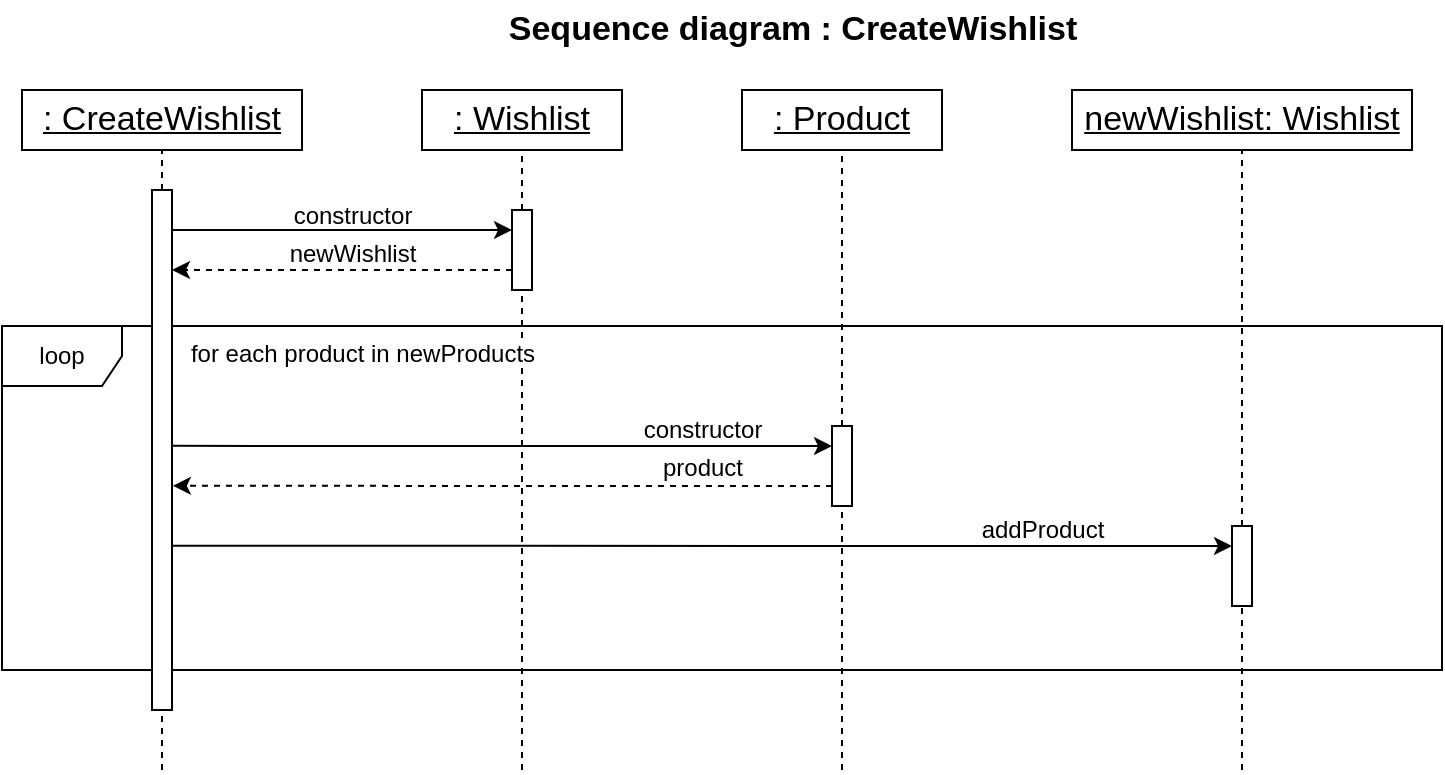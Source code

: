 <mxfile version="12.6.5" type="device"><diagram id="hV5IECr02ETRpGUqdiq2" name="Page-1"><mxGraphModel dx="865" dy="513" grid="1" gridSize="10" guides="1" tooltips="1" connect="1" arrows="1" fold="1" page="1" pageScale="1" pageWidth="850" pageHeight="1100" math="0" shadow="0"><root><mxCell id="0"/><mxCell id="1" parent="0"/><mxCell id="e9q23UqWF6z20_ZOdAPC-28" value="loop" style="shape=umlFrame;whiteSpace=wrap;html=1;labelBackgroundColor=#ffffff;align=center;" vertex="1" parent="1"><mxGeometry x="20" y="178" width="720" height="172" as="geometry"/></mxCell><mxCell id="oTX8N7la1JDYHNPZJ06J-2" value="Sequence diagram : CreateWishlist" style="text;html=1;align=center;verticalAlign=middle;resizable=0;points=[];autosize=1;fontStyle=1;fontSize=17;" parent="1" vertex="1"><mxGeometry x="265" y="15" width="300" height="30" as="geometry"/></mxCell><mxCell id="oTX8N7la1JDYHNPZJ06J-3" value=": CreateWishlist" style="rounded=0;whiteSpace=wrap;html=1;fontSize=17;fontStyle=4" parent="1" vertex="1"><mxGeometry x="30" y="60" width="140" height="30" as="geometry"/></mxCell><mxCell id="oTX8N7la1JDYHNPZJ06J-5" value="" style="endArrow=none;dashed=1;html=1;fontSize=17;entryX=0.5;entryY=1;entryDx=0;entryDy=0;" parent="1" source="oTX8N7la1JDYHNPZJ06J-6" target="oTX8N7la1JDYHNPZJ06J-3" edge="1"><mxGeometry width="50" height="50" relative="1" as="geometry"><mxPoint x="100" y="520" as="sourcePoint"/><mxPoint x="80" y="110" as="targetPoint"/></mxGeometry></mxCell><mxCell id="oTX8N7la1JDYHNPZJ06J-6" value="" style="rounded=0;whiteSpace=wrap;html=1;fontSize=17;" parent="1" vertex="1"><mxGeometry x="95" y="110" width="10" height="260" as="geometry"/></mxCell><mxCell id="oTX8N7la1JDYHNPZJ06J-7" value="" style="endArrow=none;dashed=1;html=1;fontSize=17;entryX=0.5;entryY=1;entryDx=0;entryDy=0;" parent="1" target="oTX8N7la1JDYHNPZJ06J-6" edge="1"><mxGeometry width="50" height="50" relative="1" as="geometry"><mxPoint x="100" y="400" as="sourcePoint"/><mxPoint x="100" y="90" as="targetPoint"/></mxGeometry></mxCell><mxCell id="oTX8N7la1JDYHNPZJ06J-8" value=": Wishlist" style="rounded=0;whiteSpace=wrap;html=1;fontSize=17;fontStyle=4" parent="1" vertex="1"><mxGeometry x="230" y="60" width="100" height="30" as="geometry"/></mxCell><mxCell id="oTX8N7la1JDYHNPZJ06J-9" value="" style="endArrow=none;dashed=1;html=1;fontSize=17;entryX=0.5;entryY=1;entryDx=0;entryDy=0;" parent="1" source="oTX8N7la1JDYHNPZJ06J-10" target="oTX8N7la1JDYHNPZJ06J-8" edge="1"><mxGeometry width="50" height="50" relative="1" as="geometry"><mxPoint x="280" y="520" as="sourcePoint"/><mxPoint x="300" y="140" as="targetPoint"/></mxGeometry></mxCell><mxCell id="oTX8N7la1JDYHNPZJ06J-10" value="" style="rounded=0;whiteSpace=wrap;html=1;fontSize=17;" parent="1" vertex="1"><mxGeometry x="275" y="120" width="10" height="40" as="geometry"/></mxCell><mxCell id="oTX8N7la1JDYHNPZJ06J-11" value="" style="endArrow=none;dashed=1;html=1;fontSize=17;entryX=0.5;entryY=1;entryDx=0;entryDy=0;" parent="1" target="oTX8N7la1JDYHNPZJ06J-10" edge="1"><mxGeometry width="50" height="50" relative="1" as="geometry"><mxPoint x="280" y="400" as="sourcePoint"/><mxPoint x="280" y="90" as="targetPoint"/></mxGeometry></mxCell><mxCell id="oTX8N7la1JDYHNPZJ06J-12" value="" style="endArrow=classic;html=1;fontSize=17;entryX=0;entryY=0.25;entryDx=0;entryDy=0;exitX=1.022;exitY=0.077;exitDx=0;exitDy=0;exitPerimeter=0;" parent="1" source="oTX8N7la1JDYHNPZJ06J-6" target="oTX8N7la1JDYHNPZJ06J-10" edge="1"><mxGeometry width="50" height="50" relative="1" as="geometry"><mxPoint x="110" y="130" as="sourcePoint"/><mxPoint x="210" y="160" as="targetPoint"/></mxGeometry></mxCell><mxCell id="oTX8N7la1JDYHNPZJ06J-13" value="constructor" style="text;html=1;fontSize=12;align=center;" parent="1" vertex="1"><mxGeometry x="155" y="109" width="80" height="30" as="geometry"/></mxCell><mxCell id="e9q23UqWF6z20_ZOdAPC-1" value="" style="endArrow=classic;html=1;exitX=0;exitY=0.75;exitDx=0;exitDy=0;dashed=1;" edge="1" parent="1" source="oTX8N7la1JDYHNPZJ06J-10"><mxGeometry width="50" height="50" relative="1" as="geometry"><mxPoint x="180" y="240" as="sourcePoint"/><mxPoint x="105" y="150" as="targetPoint"/></mxGeometry></mxCell><mxCell id="e9q23UqWF6z20_ZOdAPC-2" value=": Product" style="rounded=0;whiteSpace=wrap;html=1;fontSize=17;fontStyle=4" vertex="1" parent="1"><mxGeometry x="390" y="60" width="100" height="30" as="geometry"/></mxCell><mxCell id="e9q23UqWF6z20_ZOdAPC-3" value="" style="endArrow=none;dashed=1;html=1;fontSize=17;entryX=0.5;entryY=1;entryDx=0;entryDy=0;" edge="1" parent="1" source="e9q23UqWF6z20_ZOdAPC-4" target="e9q23UqWF6z20_ZOdAPC-2"><mxGeometry width="50" height="50" relative="1" as="geometry"><mxPoint x="440" y="520" as="sourcePoint"/><mxPoint x="439.5" y="107" as="targetPoint"/></mxGeometry></mxCell><mxCell id="e9q23UqWF6z20_ZOdAPC-4" value="" style="rounded=0;whiteSpace=wrap;html=1;fontSize=17;" vertex="1" parent="1"><mxGeometry x="435" y="228" width="10" height="40" as="geometry"/></mxCell><mxCell id="e9q23UqWF6z20_ZOdAPC-5" value="" style="endArrow=none;dashed=1;html=1;fontSize=17;entryX=0.5;entryY=1;entryDx=0;entryDy=0;" edge="1" parent="1" target="e9q23UqWF6z20_ZOdAPC-4"><mxGeometry width="50" height="50" relative="1" as="geometry"><mxPoint x="440" y="400" as="sourcePoint"/><mxPoint x="440" y="90" as="targetPoint"/></mxGeometry></mxCell><mxCell id="e9q23UqWF6z20_ZOdAPC-6" value="" style="endArrow=classic;html=1;entryX=0;entryY=0.25;entryDx=0;entryDy=0;exitX=1.018;exitY=0.189;exitDx=0;exitDy=0;exitPerimeter=0;" edge="1" parent="1" target="e9q23UqWF6z20_ZOdAPC-4"><mxGeometry width="50" height="50" relative="1" as="geometry"><mxPoint x="105.18" y="237.93" as="sourcePoint"/><mxPoint x="220" y="248" as="targetPoint"/></mxGeometry></mxCell><mxCell id="e9q23UqWF6z20_ZOdAPC-7" value="constructor" style="text;html=1;fontSize=12;align=center;" vertex="1" parent="1"><mxGeometry x="330" y="216" width="80" height="30" as="geometry"/></mxCell><mxCell id="e9q23UqWF6z20_ZOdAPC-8" value="newWishlist" style="text;html=1;fontSize=12;align=center;" vertex="1" parent="1"><mxGeometry x="155" y="128" width="80" height="30" as="geometry"/></mxCell><mxCell id="e9q23UqWF6z20_ZOdAPC-9" value="" style="endArrow=classic;html=1;exitX=0;exitY=0.75;exitDx=0;exitDy=0;dashed=1;entryX=1.043;entryY=0.243;entryDx=0;entryDy=0;entryPerimeter=0;" edge="1" parent="1" source="e9q23UqWF6z20_ZOdAPC-4"><mxGeometry width="50" height="50" relative="1" as="geometry"><mxPoint x="429.59" y="258.04" as="sourcePoint"/><mxPoint x="105.43" y="257.91" as="targetPoint"/></mxGeometry></mxCell><mxCell id="e9q23UqWF6z20_ZOdAPC-10" value="product" style="text;html=1;fontSize=12;align=center;" vertex="1" parent="1"><mxGeometry x="330" y="235" width="80" height="30" as="geometry"/></mxCell><mxCell id="e9q23UqWF6z20_ZOdAPC-11" value="newWishlist: Wishlist" style="rounded=0;whiteSpace=wrap;html=1;fontSize=17;fontStyle=4" vertex="1" parent="1"><mxGeometry x="555" y="60" width="170" height="30" as="geometry"/></mxCell><mxCell id="e9q23UqWF6z20_ZOdAPC-12" value="" style="endArrow=none;dashed=1;html=1;fontSize=17;entryX=0.5;entryY=1;entryDx=0;entryDy=0;" edge="1" parent="1" source="e9q23UqWF6z20_ZOdAPC-13" target="e9q23UqWF6z20_ZOdAPC-11"><mxGeometry width="50" height="50" relative="1" as="geometry"><mxPoint x="640" y="520" as="sourcePoint"/><mxPoint x="640" y="120" as="targetPoint"/></mxGeometry></mxCell><mxCell id="e9q23UqWF6z20_ZOdAPC-13" value="" style="rounded=0;whiteSpace=wrap;html=1;fontSize=17;" vertex="1" parent="1"><mxGeometry x="635" y="278" width="10" height="40" as="geometry"/></mxCell><mxCell id="e9q23UqWF6z20_ZOdAPC-14" value="" style="endArrow=none;dashed=1;html=1;fontSize=17;entryX=0.5;entryY=1;entryDx=0;entryDy=0;" edge="1" parent="1" target="e9q23UqWF6z20_ZOdAPC-13"><mxGeometry width="50" height="50" relative="1" as="geometry"><mxPoint x="640" y="400" as="sourcePoint"/><mxPoint x="640" y="90" as="targetPoint"/></mxGeometry></mxCell><mxCell id="e9q23UqWF6z20_ZOdAPC-15" value="" style="endArrow=classic;html=1;entryX=0;entryY=0.25;entryDx=0;entryDy=0;exitX=1.034;exitY=0.324;exitDx=0;exitDy=0;exitPerimeter=0;" edge="1" parent="1" target="e9q23UqWF6z20_ZOdAPC-13"><mxGeometry width="50" height="50" relative="1" as="geometry"><mxPoint x="105.34" y="287.88" as="sourcePoint"/><mxPoint x="629.82" y="288.07" as="targetPoint"/></mxGeometry></mxCell><mxCell id="e9q23UqWF6z20_ZOdAPC-16" value="addProduct" style="text;html=1;fontSize=12;align=center;" vertex="1" parent="1"><mxGeometry x="500" y="266" width="80" height="30" as="geometry"/></mxCell><mxCell id="e9q23UqWF6z20_ZOdAPC-29" value="for each product in newProducts" style="text;html=1;fontSize=12;align=center;labelBackgroundColor=#ffffff;" vertex="1" parent="1"><mxGeometry x="110" y="178" width="180" height="30" as="geometry"/></mxCell></root></mxGraphModel></diagram></mxfile>